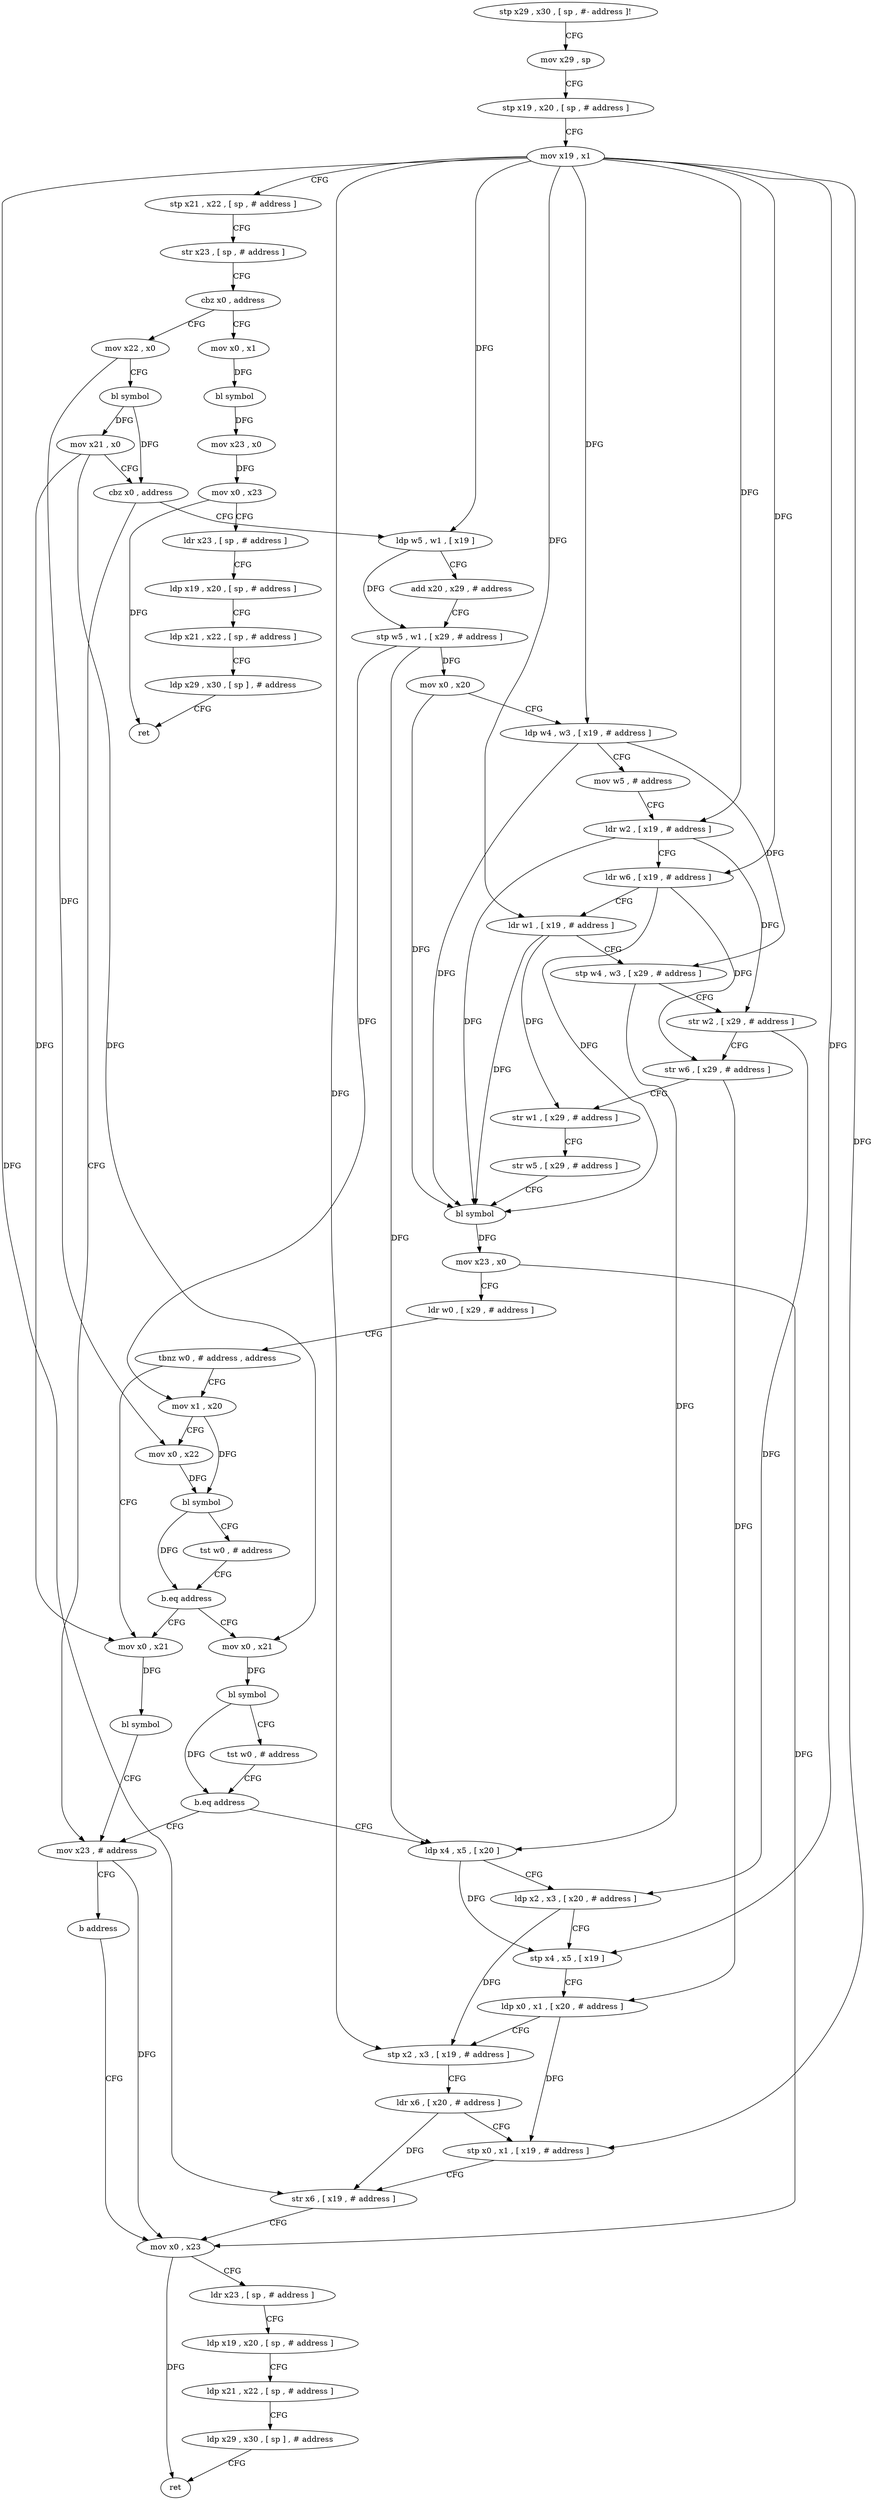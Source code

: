 digraph "func" {
"263448" [label = "stp x29 , x30 , [ sp , #- address ]!" ]
"263452" [label = "mov x29 , sp" ]
"263456" [label = "stp x19 , x20 , [ sp , # address ]" ]
"263460" [label = "mov x19 , x1" ]
"263464" [label = "stp x21 , x22 , [ sp , # address ]" ]
"263468" [label = "str x23 , [ sp , # address ]" ]
"263472" [label = "cbz x0 , address" ]
"263672" [label = "mov x0 , x1" ]
"263476" [label = "mov x22 , x0" ]
"263676" [label = "bl symbol" ]
"263680" [label = "mov x23 , x0" ]
"263684" [label = "mov x0 , x23" ]
"263688" [label = "ldr x23 , [ sp , # address ]" ]
"263692" [label = "ldp x19 , x20 , [ sp , # address ]" ]
"263696" [label = "ldp x21 , x22 , [ sp , # address ]" ]
"263700" [label = "ldp x29 , x30 , [ sp ] , # address" ]
"263704" [label = "ret" ]
"263480" [label = "bl symbol" ]
"263484" [label = "mov x21 , x0" ]
"263488" [label = "cbz x0 , address" ]
"263664" [label = "mov x23 , # address" ]
"263492" [label = "ldp w5 , w1 , [ x19 ]" ]
"263668" [label = "b address" ]
"263632" [label = "mov x0 , x23" ]
"263496" [label = "add x20 , x29 , # address" ]
"263500" [label = "stp w5 , w1 , [ x29 , # address ]" ]
"263504" [label = "mov x0 , x20" ]
"263508" [label = "ldp w4 , w3 , [ x19 , # address ]" ]
"263512" [label = "mov w5 , # address" ]
"263516" [label = "ldr w2 , [ x19 , # address ]" ]
"263520" [label = "ldr w6 , [ x19 , # address ]" ]
"263524" [label = "ldr w1 , [ x19 , # address ]" ]
"263528" [label = "stp w4 , w3 , [ x29 , # address ]" ]
"263532" [label = "str w2 , [ x29 , # address ]" ]
"263536" [label = "str w6 , [ x29 , # address ]" ]
"263540" [label = "str w1 , [ x29 , # address ]" ]
"263544" [label = "str w5 , [ x29 , # address ]" ]
"263548" [label = "bl symbol" ]
"263552" [label = "mov x23 , x0" ]
"263556" [label = "ldr w0 , [ x29 , # address ]" ]
"263560" [label = "tbnz w0 , # address , address" ]
"263656" [label = "mov x0 , x21" ]
"263564" [label = "mov x1 , x20" ]
"263636" [label = "ldr x23 , [ sp , # address ]" ]
"263640" [label = "ldp x19 , x20 , [ sp , # address ]" ]
"263644" [label = "ldp x21 , x22 , [ sp , # address ]" ]
"263648" [label = "ldp x29 , x30 , [ sp ] , # address" ]
"263652" [label = "ret" ]
"263660" [label = "bl symbol" ]
"263568" [label = "mov x0 , x22" ]
"263572" [label = "bl symbol" ]
"263576" [label = "tst w0 , # address" ]
"263580" [label = "b.eq address" ]
"263584" [label = "mov x0 , x21" ]
"263588" [label = "bl symbol" ]
"263592" [label = "tst w0 , # address" ]
"263596" [label = "b.eq address" ]
"263600" [label = "ldp x4 , x5 , [ x20 ]" ]
"263604" [label = "ldp x2 , x3 , [ x20 , # address ]" ]
"263608" [label = "stp x4 , x5 , [ x19 ]" ]
"263612" [label = "ldp x0 , x1 , [ x20 , # address ]" ]
"263616" [label = "stp x2 , x3 , [ x19 , # address ]" ]
"263620" [label = "ldr x6 , [ x20 , # address ]" ]
"263624" [label = "stp x0 , x1 , [ x19 , # address ]" ]
"263628" [label = "str x6 , [ x19 , # address ]" ]
"263448" -> "263452" [ label = "CFG" ]
"263452" -> "263456" [ label = "CFG" ]
"263456" -> "263460" [ label = "CFG" ]
"263460" -> "263464" [ label = "CFG" ]
"263460" -> "263492" [ label = "DFG" ]
"263460" -> "263508" [ label = "DFG" ]
"263460" -> "263516" [ label = "DFG" ]
"263460" -> "263520" [ label = "DFG" ]
"263460" -> "263524" [ label = "DFG" ]
"263460" -> "263608" [ label = "DFG" ]
"263460" -> "263616" [ label = "DFG" ]
"263460" -> "263624" [ label = "DFG" ]
"263460" -> "263628" [ label = "DFG" ]
"263464" -> "263468" [ label = "CFG" ]
"263468" -> "263472" [ label = "CFG" ]
"263472" -> "263672" [ label = "CFG" ]
"263472" -> "263476" [ label = "CFG" ]
"263672" -> "263676" [ label = "DFG" ]
"263476" -> "263480" [ label = "CFG" ]
"263476" -> "263568" [ label = "DFG" ]
"263676" -> "263680" [ label = "DFG" ]
"263680" -> "263684" [ label = "DFG" ]
"263684" -> "263688" [ label = "CFG" ]
"263684" -> "263704" [ label = "DFG" ]
"263688" -> "263692" [ label = "CFG" ]
"263692" -> "263696" [ label = "CFG" ]
"263696" -> "263700" [ label = "CFG" ]
"263700" -> "263704" [ label = "CFG" ]
"263480" -> "263484" [ label = "DFG" ]
"263480" -> "263488" [ label = "DFG" ]
"263484" -> "263488" [ label = "CFG" ]
"263484" -> "263656" [ label = "DFG" ]
"263484" -> "263584" [ label = "DFG" ]
"263488" -> "263664" [ label = "CFG" ]
"263488" -> "263492" [ label = "CFG" ]
"263664" -> "263668" [ label = "CFG" ]
"263664" -> "263632" [ label = "DFG" ]
"263492" -> "263496" [ label = "CFG" ]
"263492" -> "263500" [ label = "DFG" ]
"263668" -> "263632" [ label = "CFG" ]
"263632" -> "263636" [ label = "CFG" ]
"263632" -> "263652" [ label = "DFG" ]
"263496" -> "263500" [ label = "CFG" ]
"263500" -> "263504" [ label = "DFG" ]
"263500" -> "263600" [ label = "DFG" ]
"263500" -> "263564" [ label = "DFG" ]
"263504" -> "263508" [ label = "CFG" ]
"263504" -> "263548" [ label = "DFG" ]
"263508" -> "263512" [ label = "CFG" ]
"263508" -> "263528" [ label = "DFG" ]
"263508" -> "263548" [ label = "DFG" ]
"263512" -> "263516" [ label = "CFG" ]
"263516" -> "263520" [ label = "CFG" ]
"263516" -> "263532" [ label = "DFG" ]
"263516" -> "263548" [ label = "DFG" ]
"263520" -> "263524" [ label = "CFG" ]
"263520" -> "263536" [ label = "DFG" ]
"263520" -> "263548" [ label = "DFG" ]
"263524" -> "263528" [ label = "CFG" ]
"263524" -> "263540" [ label = "DFG" ]
"263524" -> "263548" [ label = "DFG" ]
"263528" -> "263532" [ label = "CFG" ]
"263528" -> "263600" [ label = "DFG" ]
"263532" -> "263536" [ label = "CFG" ]
"263532" -> "263604" [ label = "DFG" ]
"263536" -> "263540" [ label = "CFG" ]
"263536" -> "263612" [ label = "DFG" ]
"263540" -> "263544" [ label = "CFG" ]
"263544" -> "263548" [ label = "CFG" ]
"263548" -> "263552" [ label = "DFG" ]
"263552" -> "263556" [ label = "CFG" ]
"263552" -> "263632" [ label = "DFG" ]
"263556" -> "263560" [ label = "CFG" ]
"263560" -> "263656" [ label = "CFG" ]
"263560" -> "263564" [ label = "CFG" ]
"263656" -> "263660" [ label = "DFG" ]
"263564" -> "263568" [ label = "CFG" ]
"263564" -> "263572" [ label = "DFG" ]
"263636" -> "263640" [ label = "CFG" ]
"263640" -> "263644" [ label = "CFG" ]
"263644" -> "263648" [ label = "CFG" ]
"263648" -> "263652" [ label = "CFG" ]
"263660" -> "263664" [ label = "CFG" ]
"263568" -> "263572" [ label = "DFG" ]
"263572" -> "263576" [ label = "CFG" ]
"263572" -> "263580" [ label = "DFG" ]
"263576" -> "263580" [ label = "CFG" ]
"263580" -> "263656" [ label = "CFG" ]
"263580" -> "263584" [ label = "CFG" ]
"263584" -> "263588" [ label = "DFG" ]
"263588" -> "263592" [ label = "CFG" ]
"263588" -> "263596" [ label = "DFG" ]
"263592" -> "263596" [ label = "CFG" ]
"263596" -> "263664" [ label = "CFG" ]
"263596" -> "263600" [ label = "CFG" ]
"263600" -> "263604" [ label = "CFG" ]
"263600" -> "263608" [ label = "DFG" ]
"263604" -> "263608" [ label = "CFG" ]
"263604" -> "263616" [ label = "DFG" ]
"263608" -> "263612" [ label = "CFG" ]
"263612" -> "263616" [ label = "CFG" ]
"263612" -> "263624" [ label = "DFG" ]
"263616" -> "263620" [ label = "CFG" ]
"263620" -> "263624" [ label = "CFG" ]
"263620" -> "263628" [ label = "DFG" ]
"263624" -> "263628" [ label = "CFG" ]
"263628" -> "263632" [ label = "CFG" ]
}

